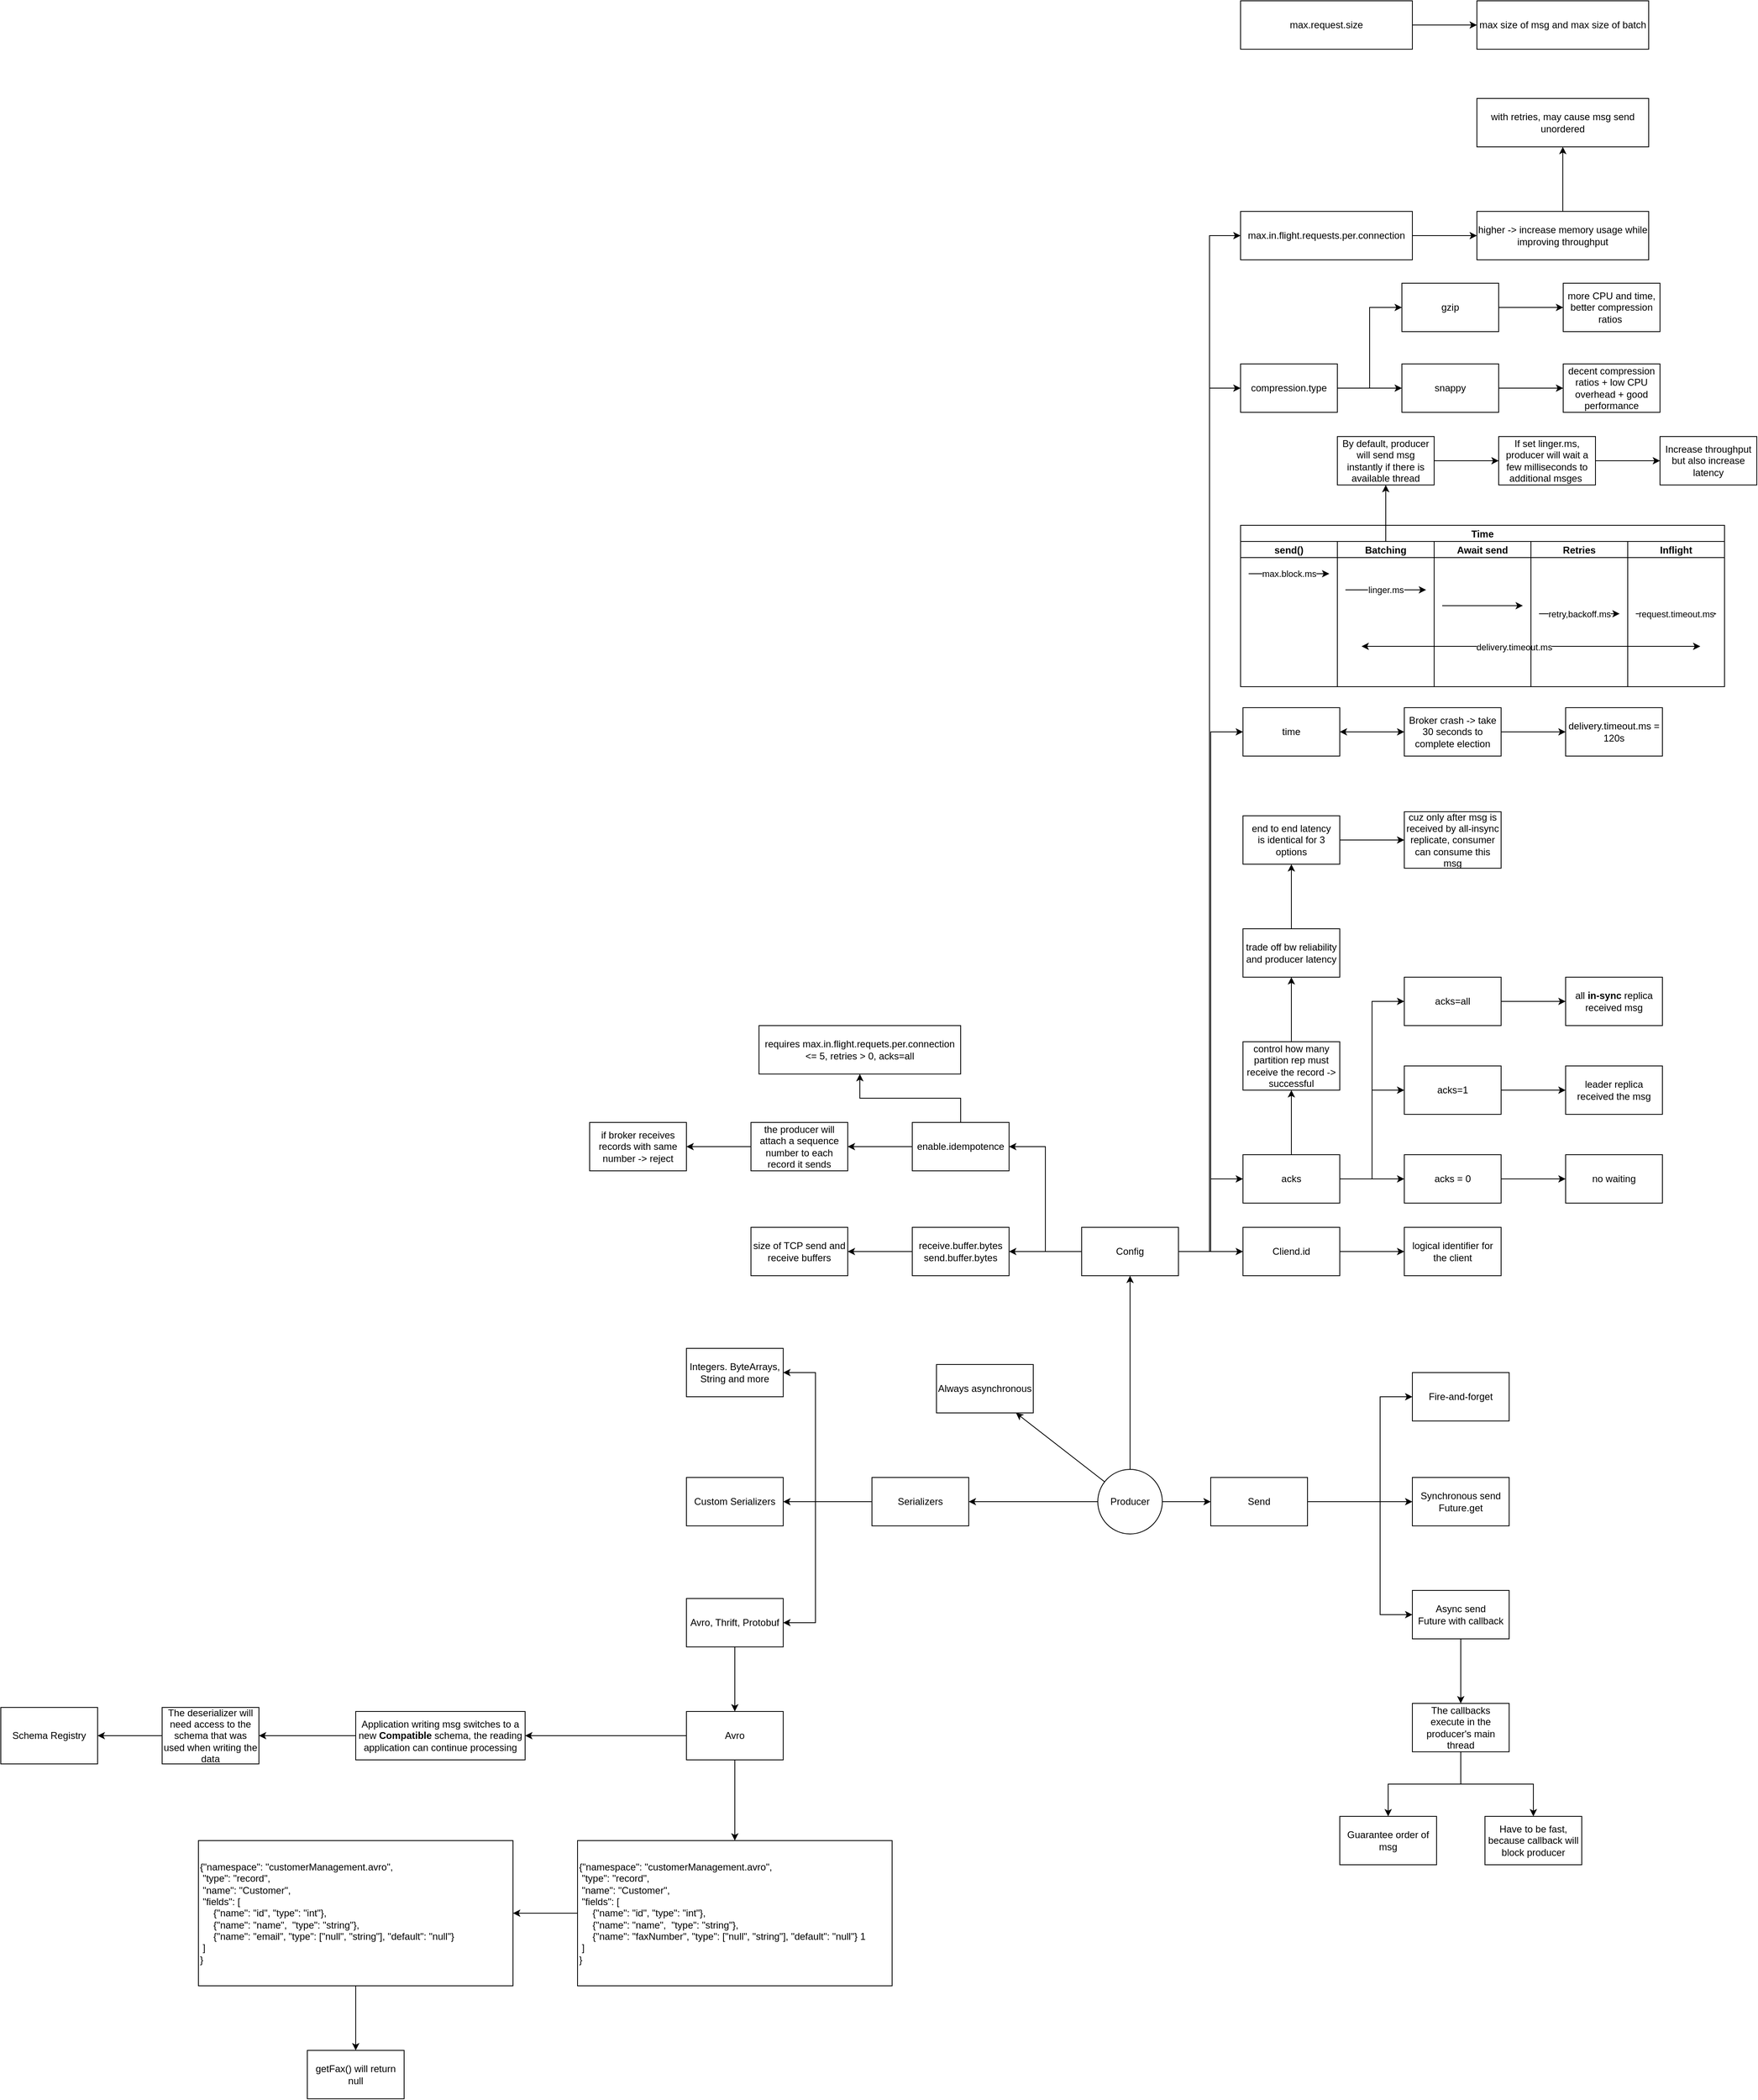 <mxfile version="15.6.8" type="github">
  <diagram id="eX1bwtQ_Un_IkeUxFx1G" name="Page-1">
    <mxGraphModel dx="2492" dy="3104" grid="1" gridSize="10" guides="1" tooltips="1" connect="1" arrows="1" fold="1" page="1" pageScale="1" pageWidth="827" pageHeight="1169" math="0" shadow="0">
      <root>
        <mxCell id="0" />
        <mxCell id="1" parent="0" />
        <mxCell id="u9hF4vmQfbYm9YA1ZIXY-3" value="" style="rounded=0;orthogonalLoop=1;jettySize=auto;html=1;" parent="1" source="u9hF4vmQfbYm9YA1ZIXY-1" target="u9hF4vmQfbYm9YA1ZIXY-2" edge="1">
          <mxGeometry relative="1" as="geometry" />
        </mxCell>
        <mxCell id="u9hF4vmQfbYm9YA1ZIXY-5" value="" style="edgeStyle=orthogonalEdgeStyle;rounded=0;orthogonalLoop=1;jettySize=auto;html=1;fontColor=default;" parent="1" source="u9hF4vmQfbYm9YA1ZIXY-1" target="u9hF4vmQfbYm9YA1ZIXY-4" edge="1">
          <mxGeometry relative="1" as="geometry" />
        </mxCell>
        <mxCell id="u9hF4vmQfbYm9YA1ZIXY-22" value="" style="edgeStyle=orthogonalEdgeStyle;rounded=0;orthogonalLoop=1;jettySize=auto;html=1;labelBackgroundColor=default;fontColor=default;strokeColor=default;" parent="1" source="u9hF4vmQfbYm9YA1ZIXY-1" target="u9hF4vmQfbYm9YA1ZIXY-21" edge="1">
          <mxGeometry relative="1" as="geometry" />
        </mxCell>
        <mxCell id="zj1I7MIvLQr3IUpewF0q-2" value="" style="edgeStyle=orthogonalEdgeStyle;rounded=0;orthogonalLoop=1;jettySize=auto;html=1;" edge="1" parent="1" source="u9hF4vmQfbYm9YA1ZIXY-1" target="zj1I7MIvLQr3IUpewF0q-1">
          <mxGeometry relative="1" as="geometry" />
        </mxCell>
        <mxCell id="u9hF4vmQfbYm9YA1ZIXY-1" value="Producer" style="ellipse;whiteSpace=wrap;html=1;aspect=fixed;fillColor=default;strokeColor=default;fontColor=default;" parent="1" vertex="1">
          <mxGeometry x="50" y="330" width="80" height="80" as="geometry" />
        </mxCell>
        <mxCell id="u9hF4vmQfbYm9YA1ZIXY-2" value="Always asynchronous" style="whiteSpace=wrap;html=1;" parent="1" vertex="1">
          <mxGeometry x="-150" y="200" width="120" height="60" as="geometry" />
        </mxCell>
        <mxCell id="u9hF4vmQfbYm9YA1ZIXY-7" value="" style="edgeStyle=orthogonalEdgeStyle;rounded=0;orthogonalLoop=1;jettySize=auto;html=1;fontColor=default;strokeColor=default;labelBackgroundColor=default;" parent="1" source="u9hF4vmQfbYm9YA1ZIXY-4" target="u9hF4vmQfbYm9YA1ZIXY-6" edge="1">
          <mxGeometry relative="1" as="geometry">
            <Array as="points">
              <mxPoint x="400" y="370" />
              <mxPoint x="400" y="240" />
            </Array>
          </mxGeometry>
        </mxCell>
        <mxCell id="u9hF4vmQfbYm9YA1ZIXY-11" style="edgeStyle=orthogonalEdgeStyle;rounded=0;orthogonalLoop=1;jettySize=auto;html=1;entryX=0;entryY=0.5;entryDx=0;entryDy=0;fontColor=default;" parent="1" source="u9hF4vmQfbYm9YA1ZIXY-4" target="u9hF4vmQfbYm9YA1ZIXY-8" edge="1">
          <mxGeometry relative="1" as="geometry" />
        </mxCell>
        <mxCell id="u9hF4vmQfbYm9YA1ZIXY-12" style="edgeStyle=orthogonalEdgeStyle;rounded=0;orthogonalLoop=1;jettySize=auto;html=1;entryX=0;entryY=0.5;entryDx=0;entryDy=0;labelBackgroundColor=default;fontColor=default;strokeColor=default;" parent="1" source="u9hF4vmQfbYm9YA1ZIXY-4" target="u9hF4vmQfbYm9YA1ZIXY-9" edge="1">
          <mxGeometry relative="1" as="geometry">
            <Array as="points">
              <mxPoint x="400" y="370" />
              <mxPoint x="400" y="510" />
            </Array>
          </mxGeometry>
        </mxCell>
        <mxCell id="u9hF4vmQfbYm9YA1ZIXY-4" value="Send" style="whiteSpace=wrap;html=1;fillColor=default;strokeColor=default;fontColor=default;" parent="1" vertex="1">
          <mxGeometry x="190" y="340" width="120" height="60" as="geometry" />
        </mxCell>
        <mxCell id="u9hF4vmQfbYm9YA1ZIXY-6" value="Fire-and-forget" style="whiteSpace=wrap;html=1;fillColor=default;strokeColor=default;fontColor=default;" parent="1" vertex="1">
          <mxGeometry x="440" y="210" width="120" height="60" as="geometry" />
        </mxCell>
        <mxCell id="u9hF4vmQfbYm9YA1ZIXY-8" value="Synchronous send&lt;br&gt;Future.get" style="whiteSpace=wrap;html=1;fillColor=default;strokeColor=default;fontColor=default;" parent="1" vertex="1">
          <mxGeometry x="440" y="340" width="120" height="60" as="geometry" />
        </mxCell>
        <mxCell id="u9hF4vmQfbYm9YA1ZIXY-14" value="" style="edgeStyle=orthogonalEdgeStyle;rounded=0;orthogonalLoop=1;jettySize=auto;html=1;labelBackgroundColor=default;fontColor=default;strokeColor=default;" parent="1" source="u9hF4vmQfbYm9YA1ZIXY-9" target="u9hF4vmQfbYm9YA1ZIXY-13" edge="1">
          <mxGeometry relative="1" as="geometry" />
        </mxCell>
        <mxCell id="u9hF4vmQfbYm9YA1ZIXY-9" value="Async send&lt;br&gt;Future with callback" style="whiteSpace=wrap;html=1;fillColor=default;strokeColor=default;fontColor=default;" parent="1" vertex="1">
          <mxGeometry x="440" y="480" width="120" height="60" as="geometry" />
        </mxCell>
        <mxCell id="u9hF4vmQfbYm9YA1ZIXY-16" value="" style="edgeStyle=orthogonalEdgeStyle;rounded=0;orthogonalLoop=1;jettySize=auto;html=1;labelBackgroundColor=default;fontColor=default;strokeColor=default;" parent="1" source="u9hF4vmQfbYm9YA1ZIXY-13" target="u9hF4vmQfbYm9YA1ZIXY-15" edge="1">
          <mxGeometry relative="1" as="geometry" />
        </mxCell>
        <mxCell id="u9hF4vmQfbYm9YA1ZIXY-19" style="edgeStyle=orthogonalEdgeStyle;rounded=0;orthogonalLoop=1;jettySize=auto;html=1;labelBackgroundColor=default;fontColor=default;strokeColor=default;" parent="1" source="u9hF4vmQfbYm9YA1ZIXY-13" target="u9hF4vmQfbYm9YA1ZIXY-18" edge="1">
          <mxGeometry relative="1" as="geometry" />
        </mxCell>
        <mxCell id="u9hF4vmQfbYm9YA1ZIXY-13" value="The callbacks execute in the producer&#39;s main thread" style="whiteSpace=wrap;html=1;fillColor=default;strokeColor=default;fontColor=default;" parent="1" vertex="1">
          <mxGeometry x="440" y="620" width="120" height="60" as="geometry" />
        </mxCell>
        <mxCell id="u9hF4vmQfbYm9YA1ZIXY-15" value="Guarantee order of msg" style="whiteSpace=wrap;html=1;fillColor=default;strokeColor=default;fontColor=default;" parent="1" vertex="1">
          <mxGeometry x="350" y="760" width="120" height="60" as="geometry" />
        </mxCell>
        <mxCell id="u9hF4vmQfbYm9YA1ZIXY-18" value="Have to be fast, because callback will block producer" style="whiteSpace=wrap;html=1;fillColor=default;strokeColor=default;fontColor=default;" parent="1" vertex="1">
          <mxGeometry x="530" y="760" width="120" height="60" as="geometry" />
        </mxCell>
        <mxCell id="u9hF4vmQfbYm9YA1ZIXY-24" value="" style="edgeStyle=orthogonalEdgeStyle;rounded=0;orthogonalLoop=1;jettySize=auto;html=1;labelBackgroundColor=default;fontColor=default;strokeColor=default;" parent="1" source="u9hF4vmQfbYm9YA1ZIXY-21" target="u9hF4vmQfbYm9YA1ZIXY-23" edge="1">
          <mxGeometry relative="1" as="geometry" />
        </mxCell>
        <mxCell id="u9hF4vmQfbYm9YA1ZIXY-28" style="edgeStyle=orthogonalEdgeStyle;rounded=0;orthogonalLoop=1;jettySize=auto;html=1;entryX=0;entryY=0.5;entryDx=0;entryDy=0;labelBackgroundColor=default;fontColor=default;strokeColor=default;" parent="1" source="u9hF4vmQfbYm9YA1ZIXY-21" target="u9hF4vmQfbYm9YA1ZIXY-27" edge="1">
          <mxGeometry relative="1" as="geometry" />
        </mxCell>
        <mxCell id="u9hF4vmQfbYm9YA1ZIXY-51" style="edgeStyle=orthogonalEdgeStyle;rounded=0;orthogonalLoop=1;jettySize=auto;html=1;entryX=0;entryY=0.5;entryDx=0;entryDy=0;labelBackgroundColor=default;fontColor=default;strokeColor=default;" parent="1" source="u9hF4vmQfbYm9YA1ZIXY-21" target="u9hF4vmQfbYm9YA1ZIXY-50" edge="1">
          <mxGeometry relative="1" as="geometry" />
        </mxCell>
        <mxCell id="u9hF4vmQfbYm9YA1ZIXY-91" style="edgeStyle=orthogonalEdgeStyle;rounded=0;orthogonalLoop=1;jettySize=auto;html=1;entryX=0;entryY=0.5;entryDx=0;entryDy=0;labelBackgroundColor=default;fontColor=default;startArrow=none;startFill=0;strokeColor=default;" parent="1" source="u9hF4vmQfbYm9YA1ZIXY-21" target="u9hF4vmQfbYm9YA1ZIXY-79" edge="1">
          <mxGeometry relative="1" as="geometry" />
        </mxCell>
        <mxCell id="u9hF4vmQfbYm9YA1ZIXY-92" style="edgeStyle=orthogonalEdgeStyle;rounded=0;orthogonalLoop=1;jettySize=auto;html=1;entryX=0;entryY=0.5;entryDx=0;entryDy=0;labelBackgroundColor=default;fontColor=default;startArrow=none;startFill=0;strokeColor=default;" parent="1" source="u9hF4vmQfbYm9YA1ZIXY-21" target="u9hF4vmQfbYm9YA1ZIXY-88" edge="1">
          <mxGeometry relative="1" as="geometry" />
        </mxCell>
        <mxCell id="u9hF4vmQfbYm9YA1ZIXY-99" value="" style="edgeStyle=orthogonalEdgeStyle;rounded=0;orthogonalLoop=1;jettySize=auto;html=1;labelBackgroundColor=default;fontColor=default;startArrow=none;startFill=0;strokeColor=default;" parent="1" source="u9hF4vmQfbYm9YA1ZIXY-21" target="u9hF4vmQfbYm9YA1ZIXY-98" edge="1">
          <mxGeometry relative="1" as="geometry" />
        </mxCell>
        <mxCell id="u9hF4vmQfbYm9YA1ZIXY-103" style="edgeStyle=orthogonalEdgeStyle;rounded=0;orthogonalLoop=1;jettySize=auto;html=1;entryX=1;entryY=0.5;entryDx=0;entryDy=0;labelBackgroundColor=default;fontColor=default;startArrow=none;startFill=0;strokeColor=default;" parent="1" source="u9hF4vmQfbYm9YA1ZIXY-21" target="u9hF4vmQfbYm9YA1ZIXY-102" edge="1">
          <mxGeometry relative="1" as="geometry" />
        </mxCell>
        <mxCell id="u9hF4vmQfbYm9YA1ZIXY-21" value="Config" style="whiteSpace=wrap;html=1;fillColor=default;strokeColor=default;fontColor=default;" parent="1" vertex="1">
          <mxGeometry x="30" y="30" width="120" height="60" as="geometry" />
        </mxCell>
        <mxCell id="u9hF4vmQfbYm9YA1ZIXY-26" value="" style="edgeStyle=orthogonalEdgeStyle;rounded=0;orthogonalLoop=1;jettySize=auto;html=1;labelBackgroundColor=default;fontColor=default;strokeColor=default;" parent="1" source="u9hF4vmQfbYm9YA1ZIXY-23" target="u9hF4vmQfbYm9YA1ZIXY-25" edge="1">
          <mxGeometry relative="1" as="geometry" />
        </mxCell>
        <mxCell id="u9hF4vmQfbYm9YA1ZIXY-23" value="Cliend.id" style="whiteSpace=wrap;html=1;fillColor=default;strokeColor=default;fontColor=default;" parent="1" vertex="1">
          <mxGeometry x="230" y="30" width="120" height="60" as="geometry" />
        </mxCell>
        <mxCell id="u9hF4vmQfbYm9YA1ZIXY-25" value="logical identifier for the client" style="whiteSpace=wrap;html=1;fillColor=default;strokeColor=default;fontColor=default;" parent="1" vertex="1">
          <mxGeometry x="430" y="30" width="120" height="60" as="geometry" />
        </mxCell>
        <mxCell id="u9hF4vmQfbYm9YA1ZIXY-30" value="" style="edgeStyle=orthogonalEdgeStyle;rounded=0;orthogonalLoop=1;jettySize=auto;html=1;labelBackgroundColor=default;fontColor=default;strokeColor=default;" parent="1" source="u9hF4vmQfbYm9YA1ZIXY-27" target="u9hF4vmQfbYm9YA1ZIXY-29" edge="1">
          <mxGeometry relative="1" as="geometry" />
        </mxCell>
        <mxCell id="u9hF4vmQfbYm9YA1ZIXY-32" value="" style="edgeStyle=orthogonalEdgeStyle;rounded=0;orthogonalLoop=1;jettySize=auto;html=1;labelBackgroundColor=default;fontColor=default;strokeColor=default;" parent="1" source="u9hF4vmQfbYm9YA1ZIXY-27" target="u9hF4vmQfbYm9YA1ZIXY-31" edge="1">
          <mxGeometry relative="1" as="geometry" />
        </mxCell>
        <mxCell id="u9hF4vmQfbYm9YA1ZIXY-34" style="edgeStyle=orthogonalEdgeStyle;rounded=0;orthogonalLoop=1;jettySize=auto;html=1;entryX=0;entryY=0.5;entryDx=0;entryDy=0;labelBackgroundColor=default;fontColor=default;strokeColor=default;" parent="1" source="u9hF4vmQfbYm9YA1ZIXY-27" target="u9hF4vmQfbYm9YA1ZIXY-33" edge="1">
          <mxGeometry relative="1" as="geometry" />
        </mxCell>
        <mxCell id="u9hF4vmQfbYm9YA1ZIXY-40" style="edgeStyle=orthogonalEdgeStyle;rounded=0;orthogonalLoop=1;jettySize=auto;html=1;exitX=1;exitY=0.5;exitDx=0;exitDy=0;entryX=0;entryY=0.5;entryDx=0;entryDy=0;labelBackgroundColor=default;fontColor=default;strokeColor=default;" parent="1" source="u9hF4vmQfbYm9YA1ZIXY-27" target="u9hF4vmQfbYm9YA1ZIXY-39" edge="1">
          <mxGeometry relative="1" as="geometry" />
        </mxCell>
        <mxCell id="u9hF4vmQfbYm9YA1ZIXY-27" value="acks" style="whiteSpace=wrap;html=1;fillColor=default;strokeColor=default;fontColor=default;" parent="1" vertex="1">
          <mxGeometry x="230" y="-60" width="120" height="60" as="geometry" />
        </mxCell>
        <mxCell id="u9hF4vmQfbYm9YA1ZIXY-44" value="" style="edgeStyle=orthogonalEdgeStyle;rounded=0;orthogonalLoop=1;jettySize=auto;html=1;labelBackgroundColor=default;fontColor=default;strokeColor=default;" parent="1" source="u9hF4vmQfbYm9YA1ZIXY-29" target="u9hF4vmQfbYm9YA1ZIXY-43" edge="1">
          <mxGeometry relative="1" as="geometry" />
        </mxCell>
        <mxCell id="u9hF4vmQfbYm9YA1ZIXY-29" value="control how many partition rep must receive the record -&amp;gt; successful" style="whiteSpace=wrap;html=1;fillColor=default;strokeColor=default;fontColor=default;" parent="1" vertex="1">
          <mxGeometry x="230" y="-200" width="120" height="60" as="geometry" />
        </mxCell>
        <mxCell id="u9hF4vmQfbYm9YA1ZIXY-36" value="" style="edgeStyle=orthogonalEdgeStyle;rounded=0;orthogonalLoop=1;jettySize=auto;html=1;labelBackgroundColor=default;fontColor=default;strokeColor=default;" parent="1" source="u9hF4vmQfbYm9YA1ZIXY-31" target="u9hF4vmQfbYm9YA1ZIXY-35" edge="1">
          <mxGeometry relative="1" as="geometry" />
        </mxCell>
        <mxCell id="u9hF4vmQfbYm9YA1ZIXY-31" value="acks = 0" style="whiteSpace=wrap;html=1;fillColor=default;strokeColor=default;fontColor=default;" parent="1" vertex="1">
          <mxGeometry x="430" y="-60" width="120" height="60" as="geometry" />
        </mxCell>
        <mxCell id="u9hF4vmQfbYm9YA1ZIXY-38" value="" style="edgeStyle=orthogonalEdgeStyle;rounded=0;orthogonalLoop=1;jettySize=auto;html=1;labelBackgroundColor=default;fontColor=default;strokeColor=default;" parent="1" source="u9hF4vmQfbYm9YA1ZIXY-33" target="u9hF4vmQfbYm9YA1ZIXY-37" edge="1">
          <mxGeometry relative="1" as="geometry" />
        </mxCell>
        <mxCell id="u9hF4vmQfbYm9YA1ZIXY-33" value="acks=1" style="whiteSpace=wrap;html=1;fillColor=default;strokeColor=default;fontColor=default;" parent="1" vertex="1">
          <mxGeometry x="430" y="-170" width="120" height="60" as="geometry" />
        </mxCell>
        <mxCell id="u9hF4vmQfbYm9YA1ZIXY-35" value="no waiting" style="whiteSpace=wrap;html=1;fillColor=default;strokeColor=default;fontColor=default;" parent="1" vertex="1">
          <mxGeometry x="630" y="-60" width="120" height="60" as="geometry" />
        </mxCell>
        <mxCell id="u9hF4vmQfbYm9YA1ZIXY-37" value="leader replica received the msg" style="whiteSpace=wrap;html=1;fillColor=default;strokeColor=default;fontColor=default;" parent="1" vertex="1">
          <mxGeometry x="630" y="-170" width="120" height="60" as="geometry" />
        </mxCell>
        <mxCell id="u9hF4vmQfbYm9YA1ZIXY-42" value="" style="edgeStyle=orthogonalEdgeStyle;rounded=0;orthogonalLoop=1;jettySize=auto;html=1;labelBackgroundColor=default;fontColor=default;strokeColor=default;" parent="1" source="u9hF4vmQfbYm9YA1ZIXY-39" target="u9hF4vmQfbYm9YA1ZIXY-41" edge="1">
          <mxGeometry relative="1" as="geometry" />
        </mxCell>
        <mxCell id="u9hF4vmQfbYm9YA1ZIXY-39" value="acks=all" style="whiteSpace=wrap;html=1;fillColor=default;strokeColor=default;fontColor=default;" parent="1" vertex="1">
          <mxGeometry x="430" y="-280" width="120" height="60" as="geometry" />
        </mxCell>
        <mxCell id="u9hF4vmQfbYm9YA1ZIXY-41" value="all &lt;b&gt;in-sync &lt;/b&gt;replica received msg" style="whiteSpace=wrap;html=1;fillColor=default;strokeColor=default;fontColor=default;" parent="1" vertex="1">
          <mxGeometry x="630" y="-280" width="120" height="60" as="geometry" />
        </mxCell>
        <mxCell id="u9hF4vmQfbYm9YA1ZIXY-46" value="" style="edgeStyle=orthogonalEdgeStyle;rounded=0;orthogonalLoop=1;jettySize=auto;html=1;labelBackgroundColor=default;fontColor=default;strokeColor=default;" parent="1" source="u9hF4vmQfbYm9YA1ZIXY-43" target="u9hF4vmQfbYm9YA1ZIXY-45" edge="1">
          <mxGeometry relative="1" as="geometry" />
        </mxCell>
        <mxCell id="u9hF4vmQfbYm9YA1ZIXY-43" value="trade off bw reliability and producer latency" style="whiteSpace=wrap;html=1;fillColor=default;strokeColor=default;fontColor=default;" parent="1" vertex="1">
          <mxGeometry x="230" y="-340" width="120" height="60" as="geometry" />
        </mxCell>
        <mxCell id="u9hF4vmQfbYm9YA1ZIXY-48" value="" style="edgeStyle=orthogonalEdgeStyle;rounded=0;orthogonalLoop=1;jettySize=auto;html=1;labelBackgroundColor=default;fontColor=default;strokeColor=default;" parent="1" source="u9hF4vmQfbYm9YA1ZIXY-45" target="u9hF4vmQfbYm9YA1ZIXY-47" edge="1">
          <mxGeometry relative="1" as="geometry" />
        </mxCell>
        <mxCell id="u9hF4vmQfbYm9YA1ZIXY-45" value="end to end latency&lt;br&gt;is identical for 3 options" style="whiteSpace=wrap;html=1;fillColor=default;strokeColor=default;fontColor=default;" parent="1" vertex="1">
          <mxGeometry x="230" y="-480" width="120" height="60" as="geometry" />
        </mxCell>
        <mxCell id="u9hF4vmQfbYm9YA1ZIXY-47" value="cuz only after msg is received by all-insync replicate, consumer can consume this msg" style="whiteSpace=wrap;html=1;fillColor=default;strokeColor=default;fontColor=default;" parent="1" vertex="1">
          <mxGeometry x="430" y="-485" width="120" height="70" as="geometry" />
        </mxCell>
        <mxCell id="u9hF4vmQfbYm9YA1ZIXY-70" value="" style="edgeStyle=orthogonalEdgeStyle;rounded=0;orthogonalLoop=1;jettySize=auto;html=1;labelBackgroundColor=default;fontColor=default;startArrow=classic;startFill=1;strokeColor=default;" parent="1" source="u9hF4vmQfbYm9YA1ZIXY-50" target="u9hF4vmQfbYm9YA1ZIXY-69" edge="1">
          <mxGeometry relative="1" as="geometry" />
        </mxCell>
        <mxCell id="u9hF4vmQfbYm9YA1ZIXY-50" value="time" style="whiteSpace=wrap;html=1;fillColor=default;strokeColor=default;fontColor=default;" parent="1" vertex="1">
          <mxGeometry x="230" y="-614" width="120" height="60" as="geometry" />
        </mxCell>
        <mxCell id="u9hF4vmQfbYm9YA1ZIXY-52" value="Time" style="swimlane;childLayout=stackLayout;resizeParent=1;resizeParentMax=0;startSize=20;fontColor=default;strokeColor=default;fillColor=default;" parent="1" vertex="1">
          <mxGeometry x="227" y="-840" width="600" height="200" as="geometry" />
        </mxCell>
        <mxCell id="u9hF4vmQfbYm9YA1ZIXY-53" value="send()" style="swimlane;startSize=20;fontColor=default;strokeColor=default;fillColor=default;" parent="u9hF4vmQfbYm9YA1ZIXY-52" vertex="1">
          <mxGeometry y="20" width="120" height="180" as="geometry" />
        </mxCell>
        <mxCell id="u9hF4vmQfbYm9YA1ZIXY-58" value="max.block.ms" style="edgeStyle=orthogonalEdgeStyle;rounded=0;orthogonalLoop=1;jettySize=auto;html=1;labelBackgroundColor=default;fontColor=default;strokeColor=default;" parent="u9hF4vmQfbYm9YA1ZIXY-53" edge="1">
          <mxGeometry relative="1" as="geometry">
            <mxPoint x="10" y="40" as="sourcePoint" />
            <mxPoint x="110" y="40" as="targetPoint" />
          </mxGeometry>
        </mxCell>
        <mxCell id="u9hF4vmQfbYm9YA1ZIXY-54" value="Batching" style="swimlane;startSize=20;fontColor=default;strokeColor=default;fillColor=default;" parent="u9hF4vmQfbYm9YA1ZIXY-52" vertex="1">
          <mxGeometry x="120" y="20" width="120" height="180" as="geometry" />
        </mxCell>
        <mxCell id="u9hF4vmQfbYm9YA1ZIXY-61" value="linger.ms" style="edgeStyle=orthogonalEdgeStyle;rounded=0;orthogonalLoop=1;jettySize=auto;html=1;labelBackgroundColor=default;fontColor=default;strokeColor=default;" parent="u9hF4vmQfbYm9YA1ZIXY-54" edge="1">
          <mxGeometry relative="1" as="geometry">
            <mxPoint x="10" y="60" as="sourcePoint" />
            <mxPoint x="110" y="60" as="targetPoint" />
          </mxGeometry>
        </mxCell>
        <mxCell id="u9hF4vmQfbYm9YA1ZIXY-67" value="" style="edgeStyle=orthogonalEdgeStyle;rounded=0;orthogonalLoop=1;jettySize=auto;html=1;labelBackgroundColor=default;fontColor=default;strokeColor=default;startArrow=classic;startFill=1;" parent="u9hF4vmQfbYm9YA1ZIXY-54" edge="1">
          <mxGeometry relative="1" as="geometry">
            <mxPoint x="30" y="130.0" as="sourcePoint" />
            <mxPoint x="450" y="130" as="targetPoint" />
          </mxGeometry>
        </mxCell>
        <mxCell id="u9hF4vmQfbYm9YA1ZIXY-68" value="delivery.timeout.ms" style="edgeLabel;html=1;align=center;verticalAlign=middle;resizable=0;points=[];fontColor=default;" parent="u9hF4vmQfbYm9YA1ZIXY-67" vertex="1" connectable="0">
          <mxGeometry x="-0.101" y="-1" relative="1" as="geometry">
            <mxPoint as="offset" />
          </mxGeometry>
        </mxCell>
        <mxCell id="u9hF4vmQfbYm9YA1ZIXY-55" value="Await send" style="swimlane;startSize=20;fontColor=default;strokeColor=default;fillColor=default;" parent="u9hF4vmQfbYm9YA1ZIXY-52" vertex="1">
          <mxGeometry x="240" y="20" width="120" height="180" as="geometry" />
        </mxCell>
        <mxCell id="u9hF4vmQfbYm9YA1ZIXY-62" value="" style="edgeStyle=orthogonalEdgeStyle;rounded=0;orthogonalLoop=1;jettySize=auto;html=1;labelBackgroundColor=default;fontColor=default;strokeColor=default;" parent="u9hF4vmQfbYm9YA1ZIXY-55" edge="1">
          <mxGeometry relative="1" as="geometry">
            <mxPoint x="10" y="79.58" as="sourcePoint" />
            <mxPoint x="110" y="79.58" as="targetPoint" />
          </mxGeometry>
        </mxCell>
        <mxCell id="u9hF4vmQfbYm9YA1ZIXY-56" value="Retries" style="swimlane;startSize=20;fontColor=default;strokeColor=default;fillColor=default;" parent="u9hF4vmQfbYm9YA1ZIXY-52" vertex="1">
          <mxGeometry x="360" y="20" width="120" height="180" as="geometry" />
        </mxCell>
        <mxCell id="u9hF4vmQfbYm9YA1ZIXY-64" value="retry,backoff.ms" style="edgeStyle=orthogonalEdgeStyle;rounded=0;orthogonalLoop=1;jettySize=auto;html=1;labelBackgroundColor=default;fontColor=default;strokeColor=default;" parent="u9hF4vmQfbYm9YA1ZIXY-56" edge="1">
          <mxGeometry relative="1" as="geometry">
            <mxPoint x="10" y="89.58" as="sourcePoint" />
            <mxPoint x="110" y="89.58" as="targetPoint" />
          </mxGeometry>
        </mxCell>
        <mxCell id="u9hF4vmQfbYm9YA1ZIXY-57" value="Inflight" style="swimlane;startSize=20;fontColor=default;strokeColor=default;fillColor=default;" parent="u9hF4vmQfbYm9YA1ZIXY-52" vertex="1">
          <mxGeometry x="480" y="20" width="120" height="180" as="geometry" />
        </mxCell>
        <mxCell id="u9hF4vmQfbYm9YA1ZIXY-65" value="request.timeout.ms" style="edgeStyle=orthogonalEdgeStyle;rounded=0;orthogonalLoop=1;jettySize=auto;html=1;labelBackgroundColor=default;fontColor=default;strokeColor=default;" parent="u9hF4vmQfbYm9YA1ZIXY-57" edge="1">
          <mxGeometry relative="1" as="geometry">
            <mxPoint x="10" y="89.58" as="sourcePoint" />
            <mxPoint x="110" y="89.58" as="targetPoint" />
          </mxGeometry>
        </mxCell>
        <mxCell id="u9hF4vmQfbYm9YA1ZIXY-72" value="" style="edgeStyle=orthogonalEdgeStyle;rounded=0;orthogonalLoop=1;jettySize=auto;html=1;labelBackgroundColor=default;fontColor=default;startArrow=none;startFill=0;strokeColor=default;" parent="1" source="u9hF4vmQfbYm9YA1ZIXY-69" target="u9hF4vmQfbYm9YA1ZIXY-71" edge="1">
          <mxGeometry relative="1" as="geometry" />
        </mxCell>
        <mxCell id="u9hF4vmQfbYm9YA1ZIXY-69" value="Broker crash -&amp;gt; take 30 seconds to complete election" style="whiteSpace=wrap;html=1;fillColor=default;strokeColor=default;fontColor=default;" parent="1" vertex="1">
          <mxGeometry x="430" y="-614" width="120" height="60" as="geometry" />
        </mxCell>
        <mxCell id="u9hF4vmQfbYm9YA1ZIXY-71" value="delivery.timeout.ms = 120s" style="whiteSpace=wrap;html=1;fillColor=default;strokeColor=default;fontColor=default;" parent="1" vertex="1">
          <mxGeometry x="630" y="-614" width="120" height="60" as="geometry" />
        </mxCell>
        <mxCell id="u9hF4vmQfbYm9YA1ZIXY-76" value="" style="edgeStyle=orthogonalEdgeStyle;rounded=0;orthogonalLoop=1;jettySize=auto;html=1;labelBackgroundColor=default;fontColor=default;startArrow=none;startFill=0;strokeColor=default;" parent="1" source="u9hF4vmQfbYm9YA1ZIXY-73" target="u9hF4vmQfbYm9YA1ZIXY-75" edge="1">
          <mxGeometry relative="1" as="geometry" />
        </mxCell>
        <mxCell id="u9hF4vmQfbYm9YA1ZIXY-73" value="By default, producer will send msg instantly if there is available thread" style="whiteSpace=wrap;html=1;fillColor=default;strokeColor=default;fontColor=default;" parent="1" vertex="1">
          <mxGeometry x="347" y="-950" width="120" height="60" as="geometry" />
        </mxCell>
        <mxCell id="u9hF4vmQfbYm9YA1ZIXY-74" style="edgeStyle=orthogonalEdgeStyle;rounded=0;orthogonalLoop=1;jettySize=auto;html=1;entryX=0.5;entryY=1;entryDx=0;entryDy=0;labelBackgroundColor=default;fontColor=default;startArrow=none;startFill=0;strokeColor=default;" parent="1" source="u9hF4vmQfbYm9YA1ZIXY-54" target="u9hF4vmQfbYm9YA1ZIXY-73" edge="1">
          <mxGeometry relative="1" as="geometry" />
        </mxCell>
        <mxCell id="u9hF4vmQfbYm9YA1ZIXY-78" value="" style="edgeStyle=orthogonalEdgeStyle;rounded=0;orthogonalLoop=1;jettySize=auto;html=1;labelBackgroundColor=default;fontColor=default;startArrow=none;startFill=0;strokeColor=default;" parent="1" source="u9hF4vmQfbYm9YA1ZIXY-75" target="u9hF4vmQfbYm9YA1ZIXY-77" edge="1">
          <mxGeometry relative="1" as="geometry" />
        </mxCell>
        <mxCell id="u9hF4vmQfbYm9YA1ZIXY-75" value="If set linger.ms, producer will wait a few milliseconds to additional msges&amp;nbsp;" style="whiteSpace=wrap;html=1;fillColor=default;strokeColor=default;fontColor=default;" parent="1" vertex="1">
          <mxGeometry x="547" y="-950" width="120" height="60" as="geometry" />
        </mxCell>
        <mxCell id="u9hF4vmQfbYm9YA1ZIXY-77" value="Increase throughput but also increase latency" style="whiteSpace=wrap;html=1;fillColor=default;strokeColor=default;fontColor=default;" parent="1" vertex="1">
          <mxGeometry x="747" y="-950" width="120" height="60" as="geometry" />
        </mxCell>
        <mxCell id="u9hF4vmQfbYm9YA1ZIXY-81" value="" style="edgeStyle=orthogonalEdgeStyle;rounded=0;orthogonalLoop=1;jettySize=auto;html=1;labelBackgroundColor=default;fontColor=default;startArrow=none;startFill=0;strokeColor=default;" parent="1" source="u9hF4vmQfbYm9YA1ZIXY-79" target="u9hF4vmQfbYm9YA1ZIXY-80" edge="1">
          <mxGeometry relative="1" as="geometry" />
        </mxCell>
        <mxCell id="u9hF4vmQfbYm9YA1ZIXY-87" style="edgeStyle=orthogonalEdgeStyle;rounded=0;orthogonalLoop=1;jettySize=auto;html=1;entryX=0;entryY=0.5;entryDx=0;entryDy=0;labelBackgroundColor=default;fontColor=default;startArrow=none;startFill=0;strokeColor=default;" parent="1" source="u9hF4vmQfbYm9YA1ZIXY-79" target="u9hF4vmQfbYm9YA1ZIXY-84" edge="1">
          <mxGeometry relative="1" as="geometry" />
        </mxCell>
        <mxCell id="u9hF4vmQfbYm9YA1ZIXY-79" value="compression.type" style="whiteSpace=wrap;html=1;fillColor=default;strokeColor=default;fontColor=default;" parent="1" vertex="1">
          <mxGeometry x="227" y="-1040" width="120" height="60" as="geometry" />
        </mxCell>
        <mxCell id="u9hF4vmQfbYm9YA1ZIXY-83" value="" style="edgeStyle=orthogonalEdgeStyle;rounded=0;orthogonalLoop=1;jettySize=auto;html=1;labelBackgroundColor=default;fontColor=default;startArrow=none;startFill=0;strokeColor=default;" parent="1" source="u9hF4vmQfbYm9YA1ZIXY-80" target="u9hF4vmQfbYm9YA1ZIXY-82" edge="1">
          <mxGeometry relative="1" as="geometry" />
        </mxCell>
        <mxCell id="u9hF4vmQfbYm9YA1ZIXY-80" value="snappy" style="whiteSpace=wrap;html=1;fillColor=default;strokeColor=default;fontColor=default;" parent="1" vertex="1">
          <mxGeometry x="427" y="-1040" width="120" height="60" as="geometry" />
        </mxCell>
        <mxCell id="u9hF4vmQfbYm9YA1ZIXY-82" value="decent compression ratios + low CPU overhead + good performance" style="whiteSpace=wrap;html=1;fillColor=default;strokeColor=default;fontColor=default;" parent="1" vertex="1">
          <mxGeometry x="627" y="-1040" width="120" height="60" as="geometry" />
        </mxCell>
        <mxCell id="u9hF4vmQfbYm9YA1ZIXY-86" value="" style="edgeStyle=orthogonalEdgeStyle;rounded=0;orthogonalLoop=1;jettySize=auto;html=1;labelBackgroundColor=default;fontColor=default;startArrow=none;startFill=0;strokeColor=default;" parent="1" source="u9hF4vmQfbYm9YA1ZIXY-84" target="u9hF4vmQfbYm9YA1ZIXY-85" edge="1">
          <mxGeometry relative="1" as="geometry" />
        </mxCell>
        <mxCell id="u9hF4vmQfbYm9YA1ZIXY-84" value="gzip" style="whiteSpace=wrap;html=1;fillColor=default;strokeColor=default;fontColor=default;" parent="1" vertex="1">
          <mxGeometry x="427" y="-1140" width="120" height="60" as="geometry" />
        </mxCell>
        <mxCell id="u9hF4vmQfbYm9YA1ZIXY-85" value="more CPU and time, better compression ratios&amp;nbsp;" style="whiteSpace=wrap;html=1;fillColor=default;strokeColor=default;fontColor=default;" parent="1" vertex="1">
          <mxGeometry x="627" y="-1140" width="120" height="60" as="geometry" />
        </mxCell>
        <mxCell id="u9hF4vmQfbYm9YA1ZIXY-90" value="" style="edgeStyle=orthogonalEdgeStyle;rounded=0;orthogonalLoop=1;jettySize=auto;html=1;labelBackgroundColor=default;fontColor=default;startArrow=none;startFill=0;strokeColor=default;" parent="1" source="u9hF4vmQfbYm9YA1ZIXY-88" target="u9hF4vmQfbYm9YA1ZIXY-89" edge="1">
          <mxGeometry relative="1" as="geometry" />
        </mxCell>
        <mxCell id="u9hF4vmQfbYm9YA1ZIXY-88" value="max.in.flight.requests.per.connection" style="whiteSpace=wrap;html=1;fillColor=default;strokeColor=default;fontColor=default;" parent="1" vertex="1">
          <mxGeometry x="227" y="-1229" width="213" height="60" as="geometry" />
        </mxCell>
        <mxCell id="u9hF4vmQfbYm9YA1ZIXY-94" value="" style="edgeStyle=orthogonalEdgeStyle;rounded=0;orthogonalLoop=1;jettySize=auto;html=1;labelBackgroundColor=default;fontColor=default;startArrow=none;startFill=0;strokeColor=default;" parent="1" source="u9hF4vmQfbYm9YA1ZIXY-89" target="u9hF4vmQfbYm9YA1ZIXY-93" edge="1">
          <mxGeometry relative="1" as="geometry" />
        </mxCell>
        <mxCell id="u9hF4vmQfbYm9YA1ZIXY-89" value="higher -&amp;gt; increase memory usage while improving throughput" style="whiteSpace=wrap;html=1;fillColor=default;strokeColor=default;fontColor=default;" parent="1" vertex="1">
          <mxGeometry x="520" y="-1229" width="213" height="60" as="geometry" />
        </mxCell>
        <mxCell id="u9hF4vmQfbYm9YA1ZIXY-93" value="with retries, may cause msg send unordered" style="whiteSpace=wrap;html=1;fillColor=default;strokeColor=default;fontColor=default;" parent="1" vertex="1">
          <mxGeometry x="520" y="-1369" width="213" height="60" as="geometry" />
        </mxCell>
        <mxCell id="u9hF4vmQfbYm9YA1ZIXY-97" value="" style="edgeStyle=orthogonalEdgeStyle;rounded=0;orthogonalLoop=1;jettySize=auto;html=1;labelBackgroundColor=default;fontColor=default;startArrow=none;startFill=0;strokeColor=default;" parent="1" source="u9hF4vmQfbYm9YA1ZIXY-95" target="u9hF4vmQfbYm9YA1ZIXY-96" edge="1">
          <mxGeometry relative="1" as="geometry" />
        </mxCell>
        <mxCell id="u9hF4vmQfbYm9YA1ZIXY-95" value="max.request.size" style="whiteSpace=wrap;html=1;fillColor=default;strokeColor=default;fontColor=default;" parent="1" vertex="1">
          <mxGeometry x="227" y="-1490" width="213" height="60" as="geometry" />
        </mxCell>
        <mxCell id="u9hF4vmQfbYm9YA1ZIXY-96" value="max size of msg and max size of batch" style="whiteSpace=wrap;html=1;fillColor=default;strokeColor=default;fontColor=default;" parent="1" vertex="1">
          <mxGeometry x="520" y="-1490" width="213" height="60" as="geometry" />
        </mxCell>
        <mxCell id="u9hF4vmQfbYm9YA1ZIXY-101" value="" style="edgeStyle=orthogonalEdgeStyle;rounded=0;orthogonalLoop=1;jettySize=auto;html=1;labelBackgroundColor=default;fontColor=default;startArrow=none;startFill=0;strokeColor=default;" parent="1" source="u9hF4vmQfbYm9YA1ZIXY-98" target="u9hF4vmQfbYm9YA1ZIXY-100" edge="1">
          <mxGeometry relative="1" as="geometry" />
        </mxCell>
        <mxCell id="u9hF4vmQfbYm9YA1ZIXY-98" value="receive.buffer.bytes&lt;br&gt;send.buffer.bytes" style="whiteSpace=wrap;html=1;fillColor=default;strokeColor=default;fontColor=default;" parent="1" vertex="1">
          <mxGeometry x="-180" y="30" width="120" height="60" as="geometry" />
        </mxCell>
        <mxCell id="u9hF4vmQfbYm9YA1ZIXY-100" value="size of TCP send and receive buffers" style="whiteSpace=wrap;html=1;fillColor=default;strokeColor=default;fontColor=default;" parent="1" vertex="1">
          <mxGeometry x="-380" y="30" width="120" height="60" as="geometry" />
        </mxCell>
        <mxCell id="u9hF4vmQfbYm9YA1ZIXY-105" value="" style="edgeStyle=orthogonalEdgeStyle;rounded=0;orthogonalLoop=1;jettySize=auto;html=1;labelBackgroundColor=default;fontColor=default;startArrow=none;startFill=0;strokeColor=default;" parent="1" source="u9hF4vmQfbYm9YA1ZIXY-102" target="u9hF4vmQfbYm9YA1ZIXY-104" edge="1">
          <mxGeometry relative="1" as="geometry" />
        </mxCell>
        <mxCell id="u9hF4vmQfbYm9YA1ZIXY-109" value="" style="edgeStyle=orthogonalEdgeStyle;rounded=0;orthogonalLoop=1;jettySize=auto;html=1;labelBackgroundColor=default;fontColor=default;startArrow=none;startFill=0;strokeColor=default;" parent="1" source="u9hF4vmQfbYm9YA1ZIXY-102" target="u9hF4vmQfbYm9YA1ZIXY-108" edge="1">
          <mxGeometry relative="1" as="geometry" />
        </mxCell>
        <mxCell id="u9hF4vmQfbYm9YA1ZIXY-102" value="enable.idempotence" style="whiteSpace=wrap;html=1;fillColor=default;strokeColor=default;fontColor=default;" parent="1" vertex="1">
          <mxGeometry x="-180" y="-100" width="120" height="60" as="geometry" />
        </mxCell>
        <mxCell id="u9hF4vmQfbYm9YA1ZIXY-107" value="" style="edgeStyle=orthogonalEdgeStyle;rounded=0;orthogonalLoop=1;jettySize=auto;html=1;labelBackgroundColor=default;fontColor=default;startArrow=none;startFill=0;strokeColor=default;" parent="1" source="u9hF4vmQfbYm9YA1ZIXY-104" target="u9hF4vmQfbYm9YA1ZIXY-106" edge="1">
          <mxGeometry relative="1" as="geometry" />
        </mxCell>
        <mxCell id="u9hF4vmQfbYm9YA1ZIXY-104" value="the producer will attach a sequence number to each record it sends" style="whiteSpace=wrap;html=1;fillColor=default;strokeColor=default;fontColor=default;" parent="1" vertex="1">
          <mxGeometry x="-380" y="-100" width="120" height="60" as="geometry" />
        </mxCell>
        <mxCell id="u9hF4vmQfbYm9YA1ZIXY-106" value="if broker receives records with same number -&amp;gt; reject" style="whiteSpace=wrap;html=1;fillColor=default;strokeColor=default;fontColor=default;" parent="1" vertex="1">
          <mxGeometry x="-580" y="-100" width="120" height="60" as="geometry" />
        </mxCell>
        <mxCell id="u9hF4vmQfbYm9YA1ZIXY-108" value="requires max.in.flight.requets.per.connection &amp;lt;= 5, retries &amp;gt; 0, acks=all" style="whiteSpace=wrap;html=1;fillColor=default;strokeColor=default;fontColor=default;" parent="1" vertex="1">
          <mxGeometry x="-370" y="-220" width="250" height="60" as="geometry" />
        </mxCell>
        <mxCell id="zj1I7MIvLQr3IUpewF0q-4" value="" style="edgeStyle=orthogonalEdgeStyle;rounded=0;orthogonalLoop=1;jettySize=auto;html=1;" edge="1" parent="1" source="zj1I7MIvLQr3IUpewF0q-1" target="zj1I7MIvLQr3IUpewF0q-3">
          <mxGeometry relative="1" as="geometry">
            <Array as="points">
              <mxPoint x="-300" y="370" />
              <mxPoint x="-300" y="210" />
            </Array>
          </mxGeometry>
        </mxCell>
        <mxCell id="zj1I7MIvLQr3IUpewF0q-6" style="edgeStyle=orthogonalEdgeStyle;rounded=0;orthogonalLoop=1;jettySize=auto;html=1;entryX=1;entryY=0.5;entryDx=0;entryDy=0;" edge="1" parent="1" source="zj1I7MIvLQr3IUpewF0q-1" target="zj1I7MIvLQr3IUpewF0q-5">
          <mxGeometry relative="1" as="geometry" />
        </mxCell>
        <mxCell id="zj1I7MIvLQr3IUpewF0q-8" style="edgeStyle=orthogonalEdgeStyle;rounded=0;orthogonalLoop=1;jettySize=auto;html=1;entryX=1;entryY=0.5;entryDx=0;entryDy=0;" edge="1" parent="1" source="zj1I7MIvLQr3IUpewF0q-1" target="zj1I7MIvLQr3IUpewF0q-7">
          <mxGeometry relative="1" as="geometry">
            <Array as="points">
              <mxPoint x="-300" y="370" />
              <mxPoint x="-300" y="520" />
            </Array>
          </mxGeometry>
        </mxCell>
        <mxCell id="zj1I7MIvLQr3IUpewF0q-1" value="Serializers" style="whiteSpace=wrap;html=1;" vertex="1" parent="1">
          <mxGeometry x="-230" y="340" width="120" height="60" as="geometry" />
        </mxCell>
        <mxCell id="zj1I7MIvLQr3IUpewF0q-3" value="Integers. ByteArrays, String and more" style="whiteSpace=wrap;html=1;" vertex="1" parent="1">
          <mxGeometry x="-460" y="180" width="120" height="60" as="geometry" />
        </mxCell>
        <mxCell id="zj1I7MIvLQr3IUpewF0q-5" value="Custom Serializers" style="whiteSpace=wrap;html=1;" vertex="1" parent="1">
          <mxGeometry x="-460" y="340" width="120" height="60" as="geometry" />
        </mxCell>
        <mxCell id="zj1I7MIvLQr3IUpewF0q-10" value="" style="edgeStyle=orthogonalEdgeStyle;rounded=0;orthogonalLoop=1;jettySize=auto;html=1;" edge="1" parent="1" source="zj1I7MIvLQr3IUpewF0q-7" target="zj1I7MIvLQr3IUpewF0q-9">
          <mxGeometry relative="1" as="geometry" />
        </mxCell>
        <mxCell id="zj1I7MIvLQr3IUpewF0q-7" value="Avro, Thrift, Protobuf" style="whiteSpace=wrap;html=1;" vertex="1" parent="1">
          <mxGeometry x="-460" y="490" width="120" height="60" as="geometry" />
        </mxCell>
        <mxCell id="zj1I7MIvLQr3IUpewF0q-12" value="" style="edgeStyle=orthogonalEdgeStyle;rounded=0;orthogonalLoop=1;jettySize=auto;html=1;" edge="1" parent="1" source="zj1I7MIvLQr3IUpewF0q-9" target="zj1I7MIvLQr3IUpewF0q-11">
          <mxGeometry relative="1" as="geometry" />
        </mxCell>
        <mxCell id="zj1I7MIvLQr3IUpewF0q-14" value="" style="edgeStyle=orthogonalEdgeStyle;rounded=0;orthogonalLoop=1;jettySize=auto;html=1;" edge="1" parent="1" source="zj1I7MIvLQr3IUpewF0q-9" target="zj1I7MIvLQr3IUpewF0q-13">
          <mxGeometry relative="1" as="geometry" />
        </mxCell>
        <mxCell id="zj1I7MIvLQr3IUpewF0q-9" value="Avro" style="whiteSpace=wrap;html=1;" vertex="1" parent="1">
          <mxGeometry x="-460" y="630" width="120" height="60" as="geometry" />
        </mxCell>
        <mxCell id="zj1I7MIvLQr3IUpewF0q-16" value="" style="edgeStyle=orthogonalEdgeStyle;rounded=0;orthogonalLoop=1;jettySize=auto;html=1;" edge="1" parent="1" source="zj1I7MIvLQr3IUpewF0q-11" target="zj1I7MIvLQr3IUpewF0q-15">
          <mxGeometry relative="1" as="geometry" />
        </mxCell>
        <mxCell id="zj1I7MIvLQr3IUpewF0q-11" value="{&quot;namespace&quot;: &quot;customerManagement.avro&quot;,&#xa;&amp;nbsp;&quot;type&quot;: &quot;record&quot;,&#xa;&amp;nbsp;&quot;name&quot;: &quot;Customer&quot;,&#xa;&amp;nbsp;&quot;fields&quot;: [&#xa;&amp;nbsp; &amp;nbsp; &amp;nbsp;{&quot;name&quot;: &quot;id&quot;, &quot;type&quot;: &quot;int&quot;},&#xa;&amp;nbsp; &amp;nbsp; &amp;nbsp;{&quot;name&quot;: &quot;name&quot;,&amp;nbsp; &quot;type&quot;: &quot;string&quot;},&#xa;&amp;nbsp; &amp;nbsp; &amp;nbsp;{&quot;name&quot;: &quot;faxNumber&quot;, &quot;type&quot;: [&quot;null&quot;, &quot;string&quot;], &quot;default&quot;: &quot;null&quot;} 1&#xa;&amp;nbsp;]&#xa;}" style="whiteSpace=wrap;html=1;align=left;" vertex="1" parent="1">
          <mxGeometry x="-595" y="790" width="390" height="180" as="geometry" />
        </mxCell>
        <mxCell id="zj1I7MIvLQr3IUpewF0q-21" value="" style="edgeStyle=orthogonalEdgeStyle;rounded=0;orthogonalLoop=1;jettySize=auto;html=1;" edge="1" parent="1" source="zj1I7MIvLQr3IUpewF0q-13" target="zj1I7MIvLQr3IUpewF0q-20">
          <mxGeometry relative="1" as="geometry" />
        </mxCell>
        <mxCell id="zj1I7MIvLQr3IUpewF0q-13" value="Application writing msg switches to a new &lt;b&gt;Compatible &lt;/b&gt;schema, the reading application can continue processing" style="whiteSpace=wrap;html=1;" vertex="1" parent="1">
          <mxGeometry x="-870" y="630" width="210" height="60" as="geometry" />
        </mxCell>
        <mxCell id="zj1I7MIvLQr3IUpewF0q-18" value="" style="edgeStyle=orthogonalEdgeStyle;rounded=0;orthogonalLoop=1;jettySize=auto;html=1;entryX=0.5;entryY=0;entryDx=0;entryDy=0;" edge="1" parent="1" source="zj1I7MIvLQr3IUpewF0q-15" target="zj1I7MIvLQr3IUpewF0q-19">
          <mxGeometry relative="1" as="geometry">
            <mxPoint x="-870" y="1050" as="targetPoint" />
          </mxGeometry>
        </mxCell>
        <mxCell id="zj1I7MIvLQr3IUpewF0q-15" value="&lt;div&gt;{&quot;namespace&quot;: &quot;customerManagement.avro&quot;,&lt;/div&gt;&lt;div&gt;&amp;nbsp;&quot;type&quot;: &quot;record&quot;,&lt;/div&gt;&lt;div&gt;&amp;nbsp;&quot;name&quot;: &quot;Customer&quot;,&lt;/div&gt;&lt;div&gt;&amp;nbsp;&quot;fields&quot;: [&lt;/div&gt;&lt;div&gt;&amp;nbsp; &amp;nbsp; &amp;nbsp;{&quot;name&quot;: &quot;id&quot;, &quot;type&quot;: &quot;int&quot;},&lt;/div&gt;&lt;div&gt;&amp;nbsp; &amp;nbsp; &amp;nbsp;{&quot;name&quot;: &quot;name&quot;,&amp;nbsp; &quot;type&quot;: &quot;string&quot;},&lt;/div&gt;&lt;div&gt;&amp;nbsp; &amp;nbsp; &amp;nbsp;{&quot;name&quot;: &quot;email&quot;, &quot;type&quot;: [&quot;null&quot;, &quot;string&quot;], &quot;default&quot;: &quot;null&quot;}&lt;/div&gt;&lt;div&gt;&amp;nbsp;]&lt;/div&gt;&lt;div&gt;}&lt;/div&gt;" style="whiteSpace=wrap;html=1;align=left;" vertex="1" parent="1">
          <mxGeometry x="-1065" y="790" width="390" height="180" as="geometry" />
        </mxCell>
        <mxCell id="zj1I7MIvLQr3IUpewF0q-19" value="getFax() will return null" style="whiteSpace=wrap;html=1;" vertex="1" parent="1">
          <mxGeometry x="-930" y="1050" width="120" height="60" as="geometry" />
        </mxCell>
        <mxCell id="zj1I7MIvLQr3IUpewF0q-23" value="" style="edgeStyle=orthogonalEdgeStyle;rounded=0;orthogonalLoop=1;jettySize=auto;html=1;" edge="1" parent="1" source="zj1I7MIvLQr3IUpewF0q-20" target="zj1I7MIvLQr3IUpewF0q-22">
          <mxGeometry relative="1" as="geometry" />
        </mxCell>
        <mxCell id="zj1I7MIvLQr3IUpewF0q-20" value="The deserializer will need access to the schema that was used when writing the data" style="whiteSpace=wrap;html=1;" vertex="1" parent="1">
          <mxGeometry x="-1110" y="625" width="120" height="70" as="geometry" />
        </mxCell>
        <mxCell id="zj1I7MIvLQr3IUpewF0q-22" value="Schema Registry" style="whiteSpace=wrap;html=1;" vertex="1" parent="1">
          <mxGeometry x="-1310" y="625" width="120" height="70" as="geometry" />
        </mxCell>
      </root>
    </mxGraphModel>
  </diagram>
</mxfile>
